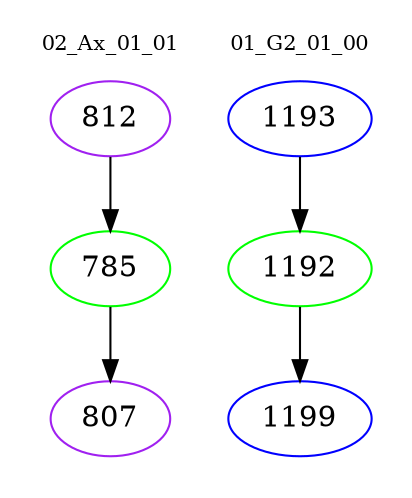 digraph{
subgraph cluster_0 {
color = white
label = "02_Ax_01_01";
fontsize=10;
T0_812 [label="812", color="purple"]
T0_812 -> T0_785 [color="black"]
T0_785 [label="785", color="green"]
T0_785 -> T0_807 [color="black"]
T0_807 [label="807", color="purple"]
}
subgraph cluster_1 {
color = white
label = "01_G2_01_00";
fontsize=10;
T1_1193 [label="1193", color="blue"]
T1_1193 -> T1_1192 [color="black"]
T1_1192 [label="1192", color="green"]
T1_1192 -> T1_1199 [color="black"]
T1_1199 [label="1199", color="blue"]
}
}
